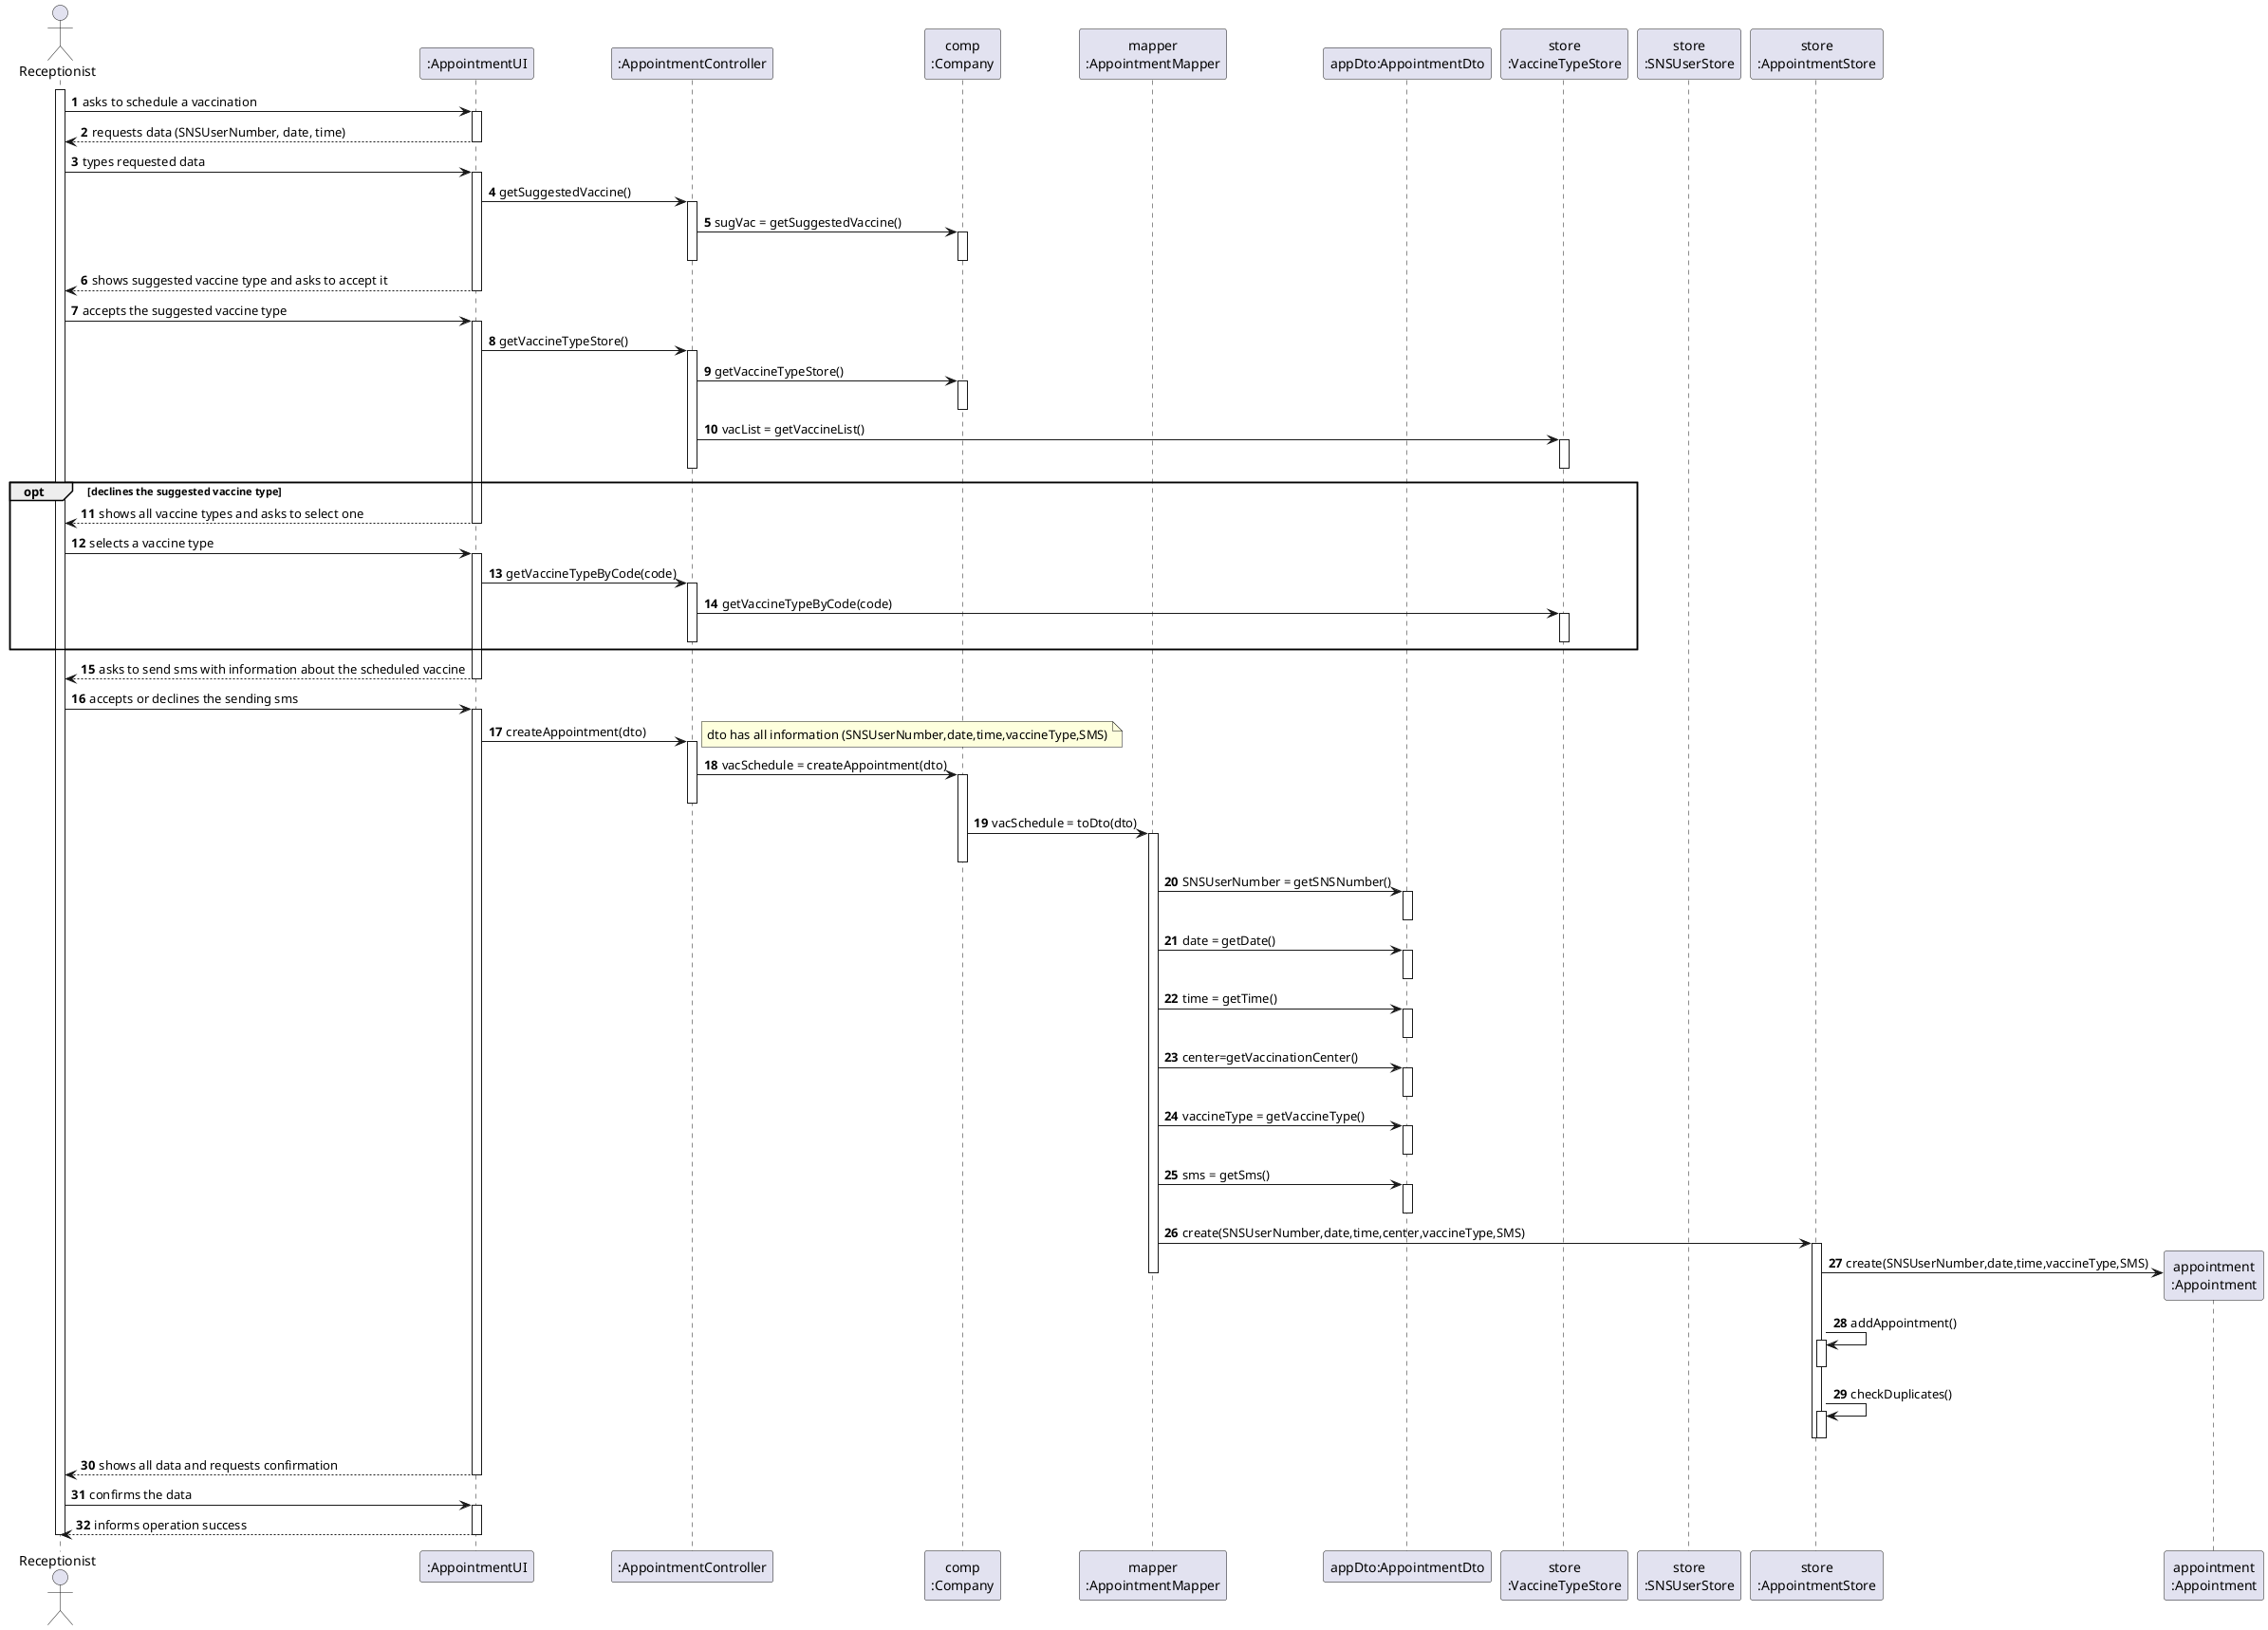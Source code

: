 @startuml US02_SD
autonumber
'hide footbox
actor "Receptionist" as RECEPT

participant ":AppointmentUI" as UI
participant ":AppointmentController" as CTRL
participant "comp\n:Company" as COMP
participant "mapper\n:AppointmentMapper" as MAPPER
participant "appDto:AppointmentDto" as DTO
participant "store\n:VaccineTypeStore" as VACSTORE
participant "store\n:SNSUserStore" as SNSSTORE
participant "store\n:AppointmentStore" as APPSTORE
participant "appointment\n:Appointment" as APPOINT

activate RECEPT
RECEPT -> UI : asks to schedule a vaccination
activate UI

UI --> RECEPT : requests data (SNSUserNumber, date, time)
deactivate UI

RECEPT -> UI : types requested data
activate UI

UI -> CTRL : getSuggestedVaccine()
activate CTRL

CTRL -> COMP : sugVac = getSuggestedVaccine()
activate COMP
deactivate CTRL
deactivate COMP

UI --> RECEPT : shows suggested vaccine type and asks to accept it
deactivate UI

RECEPT -> UI : accepts the suggested vaccine type
activate UI

UI -> CTRL : getVaccineTypeStore()
activate CTRL

CTRL -> COMP : getVaccineTypeStore()
activate COMP
deactivate COMP

CTRL -> VACSTORE : vacList = getVaccineList()
activate VACSTORE
deactivate VACSTORE
deactivate CTRL


opt declines the suggested vaccine type
UI --> RECEPT : shows all vaccine types and asks to select one
deactivate UI

RECEPT -> UI : selects a vaccine type
activate UI

UI -> CTRL : getVaccineTypeByCode(code)
activate CTRL

CTRL -> VACSTORE : getVaccineTypeByCode(code)
activate VACSTORE
deactivate VACSTORE
deactivate CTRL
end

UI --> RECEPT : asks to send sms with information about the scheduled vaccine
deactivate UI
RECEPT -> UI : accepts or declines the sending sms
activate UI

UI -> CTRL : createAppointment(dto)
activate CTRL

note right 
dto has all information (SNSUserNumber,date,time,vaccineType,SMS)
end note
CTRL -> COMP : vacSchedule = createAppointment(dto)
activate COMP
deactivate CTRL

COMP -> MAPPER : vacSchedule = toDto(dto)
activate MAPPER
deactivate COMP

MAPPER -> DTO : SNSUserNumber = getSNSNumber()
activate DTO
deactivate DTO

MAPPER -> DTO : date = getDate()
activate DTO
deactivate DTO

MAPPER -> DTO : time = getTime()
activate DTO
deactivate DTO

MAPPER -> DTO : center=getVaccinationCenter()
activate DTO
deactivate DTO

MAPPER -> DTO : vaccineType = getVaccineType()
activate DTO
deactivate DTO

MAPPER -> DTO : sms = getSms() 
activate DTO
deactivate DTO
deactivate CTRL

MAPPER -> APPSTORE : create(SNSUserNumber,date,time,center,vaccineType,SMS)
activate APPSTORE

APPSTORE -> APPOINT** : create(SNSUserNumber,date,time,vaccineType,SMS)
deactivate MAPPER

APPSTORE -> APPSTORE : addAppointment()
activate APPSTORE
deactivate APPSTORE

APPSTORE -> APPSTORE : checkDuplicates()
activate APPSTORE
deactivate APPSTORE
deactivate APPSTORE

UI --> RECEPT : shows all data and requests confirmation
deactivate UI
RECEPT -> UI : confirms the data
activate UI

UI --> RECEPT : informs operation success
deactivate UI

deactivate RECEPT

@enduml